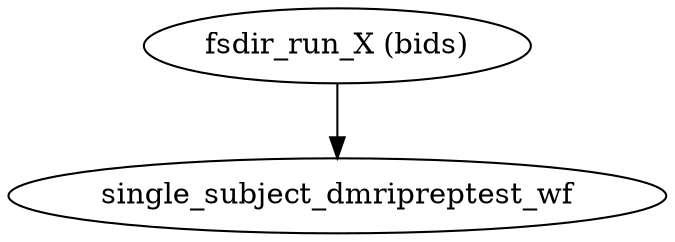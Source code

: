 strict digraph  {
"fsdir_run_X (bids)";
single_subject_dmripreptest_wf;
"fsdir_run_X (bids)" -> single_subject_dmripreptest_wf;
}
